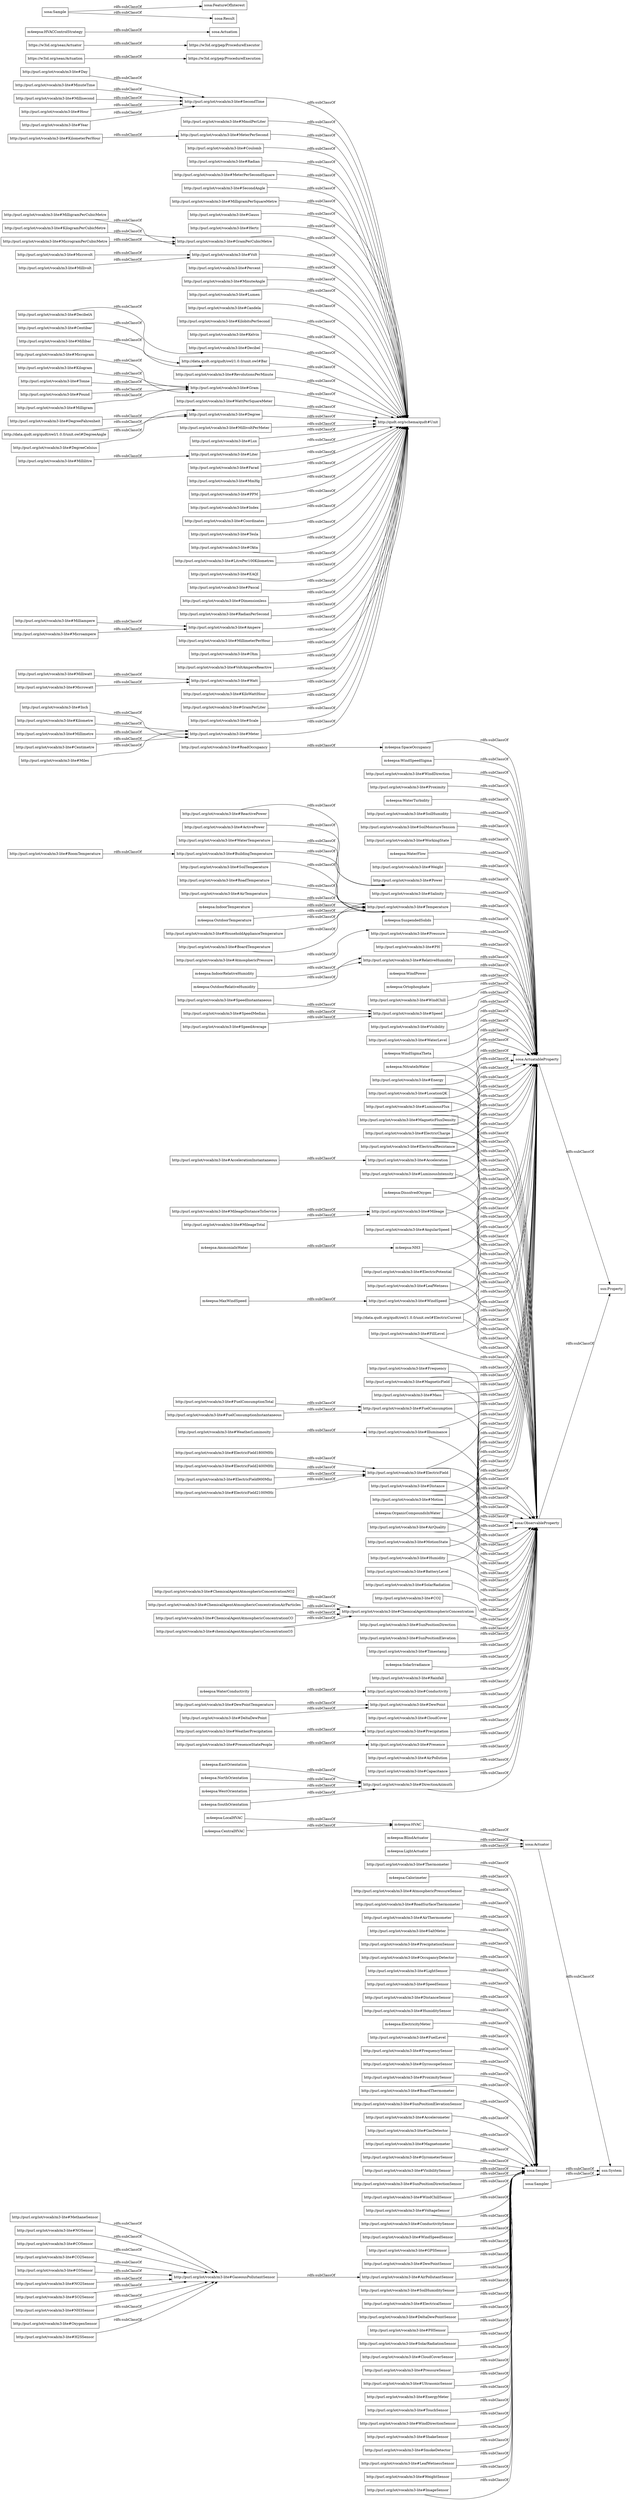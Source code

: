 digraph ar2dtool_diagram { 
rankdir=LR;
size="1000"
node [shape = rectangle, color="black"]; "http://purl.org/iot/vocab/m3-lite#Thermometer" "http://purl.org/iot/vocab/m3-lite#MethaneSensor" "http://purl.org/iot/vocab/m3-lite#ElectricField900Mhz" "http://purl.org/iot/vocab/m3-lite#Inch" "http://purl.org/iot/vocab/m3-lite#Miles" "m4eepsa:IndoorRelativeHumidity" "http://purl.org/iot/vocab/m3-lite#MmolPerLiter" "http://purl.org/iot/vocab/m3-lite#SecondTime" "http://purl.org/iot/vocab/m3-lite#NOSensor" "http://purl.org/iot/vocab/m3-lite#Coulomb" "http://purl.org/iot/vocab/m3-lite#ElectricField1800MHz" "http://purl.org/iot/vocab/m3-lite#MicrogramPerCubicMetre" "m4eepsa:WaterFlow" "http://purl.org/iot/vocab/m3-lite#Radian" "http://purl.org/iot/vocab/m3-lite#AirThermometer" "http://purl.org/iot/vocab/m3-lite#MeterPerSecondSquare" "http://purl.org/iot/vocab/m3-lite#SecondAngle" "https://w3id.org/seas/Actuation" "http://purl.org/iot/vocab/m3-lite#Millisecond" "http://purl.org/iot/vocab/m3-lite#DirectionAzimuth" "http://purl.org/iot/vocab/m3-lite#AccelerationInstantaneous" "http://purl.org/iot/vocab/m3-lite#LeafWetness" "m4eepsa:WaterConductivity" "http://purl.org/iot/vocab/m3-lite#SaltMeter" "http://purl.org/iot/vocab/m3-lite#PrecipitationSensor" "http://purl.org/iot/vocab/m3-lite#MilligramPerSquareMetre" "http://purl.org/iot/vocab/m3-lite#SunPositionDirection" "http://purl.org/iot/vocab/m3-lite#Millilitre" "http://purl.org/iot/vocab/m3-lite#SunPositionElevation" "http://purl.org/iot/vocab/m3-lite#Gauss" "http://purl.org/iot/vocab/m3-lite#Acceleration" "http://purl.org/iot/vocab/m3-lite#OccupancyDetector" "http://purl.org/iot/vocab/m3-lite#LightSensor" "http://purl.org/iot/vocab/m3-lite#ElectricCharge" "http://purl.org/iot/vocab/m3-lite#Timestamp" "http://purl.org/iot/vocab/m3-lite#ElectricPotential" "http://purl.org/iot/vocab/m3-lite#Hertz" "m4eepsa:SolarIrradiance" "http://purl.org/iot/vocab/m3-lite#MeterPerSecond" "http://purl.org/iot/vocab/m3-lite#Weight" "http://purl.org/iot/vocab/m3-lite#FuelConsumptionTotal" "http://purl.org/iot/vocab/m3-lite#Illuminance" "http://purl.org/iot/vocab/m3-lite#SpeedSensor" "http://purl.org/iot/vocab/m3-lite#DistanceSensor" "http://purl.org/iot/vocab/m3-lite#HumiditySensor" "m4eepsa:OutdoorTemperature" "http://purl.org/iot/vocab/m3-lite#GramPerCubicMetre" "http://purl.org/iot/vocab/m3-lite#Kilometre" "http://purl.org/iot/vocab/m3-lite#Percent" "http://data.qudt.org/qudt/owl/1.0.0/unit.owl#ElectricCurrent" "http://purl.org/iot/vocab/m3-lite#COSensor" "m4eepsa:ElectricityMeter" "http://purl.org/iot/vocab/m3-lite#MinuteAngle" "http://purl.org/iot/vocab/m3-lite#DewPointTemperature" "http://purl.org/iot/vocab/m3-lite#Lumen" "http://purl.org/iot/vocab/m3-lite#Candela" "http://purl.org/iot/vocab/m3-lite#KilobitsPerSecond" "http://purl.org/iot/vocab/m3-lite#Mass" "http://purl.org/iot/vocab/m3-lite#Kelvin" "http://purl.org/iot/vocab/m3-lite#Motion" "http://purl.org/iot/vocab/m3-lite#Tonne" "http://purl.org/iot/vocab/m3-lite#Volt" "http://purl.org/iot/vocab/m3-lite#Milliwatt" "http://purl.org/iot/vocab/m3-lite#FuelLevel" "http://purl.org/iot/vocab/m3-lite#FrequencySensor" "http://purl.org/iot/vocab/m3-lite#Millimetre" "http://purl.org/iot/vocab/m3-lite#Centimetre" "http://purl.org/iot/vocab/m3-lite#GyroscopeSensor" "http://purl.org/iot/vocab/m3-lite#Decibel" "http://purl.org/iot/vocab/m3-lite#RevolutionsPerMinute" "http://purl.org/iot/vocab/m3-lite#ProximitySensor" "http://data.qudt.org/qudt/owl/1.0.0/unit.owl#Bar" "http://purl.org/iot/vocab/m3-lite#Energy" "http://purl.org/iot/vocab/m3-lite#ElectricalResistance" "http://purl.org/iot/vocab/m3-lite#Salinity" "http://purl.org/iot/vocab/m3-lite#Power" "http://purl.org/iot/vocab/m3-lite#WattPerSquareMeter" "http://purl.org/iot/vocab/m3-lite#Rainfall" "m4eepsa:SuspendedSolids" "http://purl.org/iot/vocab/m3-lite#Temperature" "http://purl.org/iot/vocab/m3-lite#Microwatt" "http://purl.org/iot/vocab/m3-lite#HouseholdApplianceTemperature" "http://purl.org/iot/vocab/m3-lite#Gram" "m4eepsa:CentralHVAC" "http://purl.org/iot/vocab/m3-lite#Microvolt" "http://purl.org/iot/vocab/m3-lite#BoardThermometer" "http://purl.org/iot/vocab/m3-lite#WeatherPrecipitation" "http://purl.org/iot/vocab/m3-lite#CO2Sensor" "http://purl.org/iot/vocab/m3-lite#Millivolt" "http://purl.org/iot/vocab/m3-lite#ChemicalAgentAtmosphericConcentrationAirParticles" "m4eepsa:HVAC" "http://purl.org/iot/vocab/m3-lite#Pressure" "http://purl.org/iot/vocab/m3-lite#MillivoltPerMeter" "http://purl.org/iot/vocab/m3-lite#PH" "http://purl.org/iot/vocab/m3-lite#SunPositionElevationSensor" "http://purl.org/iot/vocab/m3-lite#Accelerometer" "http://purl.org/iot/vocab/m3-lite#WindSpeed" "http://purl.org/iot/vocab/m3-lite#SpeedAverage" "http://purl.org/iot/vocab/m3-lite#DegreeCelsius" "m4eepsa:WindPower" "http://purl.org/iot/vocab/m3-lite#ElectricField" "http://purl.org/iot/vocab/m3-lite#GasDetector" "http://purl.org/iot/vocab/m3-lite#ActivePower" "http://purl.org/iot/vocab/m3-lite#Centibar" "http://purl.org/iot/vocab/m3-lite#MagneticFluxDensity" "http://purl.org/iot/vocab/m3-lite#O3Sensor" "http://purl.org/iot/vocab/m3-lite#ChemicalAgentAtmosphericConcentration" "http://purl.org/iot/vocab/m3-lite#RelativeHumidity" "http://qudt.org/schema/qudt#Unit" "http://purl.org/iot/vocab/m3-lite#ChemicalAgentAtmosphericConcentrationCO" "http://purl.org/iot/vocab/m3-lite#BoardTemperature" "http://purl.org/iot/vocab/m3-lite#chemicalAgentAtmosphericConcentrationO3" "m4eepsa:BlindActuator" "http://purl.org/iot/vocab/m3-lite#DecibelA" "http://purl.org/iot/vocab/m3-lite#GaseousPollutantSensor" "m4eepsa:Ortophosphate" "http://purl.org/iot/vocab/m3-lite#WindChill" "http://purl.org/iot/vocab/m3-lite#FuelConsumptionInstantaneous" "http://purl.org/iot/vocab/m3-lite#Magnetometer" "http://purl.org/iot/vocab/m3-lite#MileageTotal" "http://purl.org/iot/vocab/m3-lite#GyrometerSensor" "http://purl.org/iot/vocab/m3-lite#AtmosphericPressure" "m4eepsa:NitrateInWater" "http://purl.org/iot/vocab/m3-lite#VisibilitySensor" "http://purl.org/iot/vocab/m3-lite#SunPositionDirectionSensor" "http://purl.org/iot/vocab/m3-lite#WindChillSensor" "http://purl.org/iot/vocab/m3-lite#VoltageSensor" "http://purl.org/iot/vocab/m3-lite#Millibar" "http://purl.org/iot/vocab/m3-lite#WaterTemperature" "http://purl.org/iot/vocab/m3-lite#Milliampere" "http://purl.org/iot/vocab/m3-lite#ConductivitySensor" "http://purl.org/iot/vocab/m3-lite#Conductivity" "http://purl.org/iot/vocab/m3-lite#DegreeFahrenheit" "http://purl.org/iot/vocab/m3-lite#WindSpeedSensor" "http://purl.org/iot/vocab/m3-lite#LuminousIntensity" "http://purl.org/iot/vocab/m3-lite#ElectricField2400MHz" "http://purl.org/iot/vocab/m3-lite#KilometerPerHour" "http://purl.org/iot/vocab/m3-lite#GPSSensor" "https://w3id.org/seas/Actuator" "http://purl.org/iot/vocab/m3-lite#Lux" "http://purl.org/iot/vocab/m3-lite#MileageDistanceToService" "m4eepsa:AmmoniaInWater" "http://purl.org/iot/vocab/m3-lite#DewPointSensor" "http://purl.org/iot/vocab/m3-lite#AirPollutantSensor" "http://purl.org/iot/vocab/m3-lite#Degree" "http://purl.org/iot/vocab/m3-lite#NO2Sensor" "m4eepsa:OutdoorRelativeHumidity" "http://purl.org/iot/vocab/m3-lite#SoilHumiditySensor" "http://purl.org/iot/vocab/m3-lite#Farad" "m4eepsa:NH3" "http://purl.org/iot/vocab/m3-lite#ElectricalSensor" "http://purl.org/iot/vocab/m3-lite#SpeedInstantaneous" "http://purl.org/iot/vocab/m3-lite#Distance" "m4eepsa:WestOrientation" "http://purl.org/iot/vocab/m3-lite#Visibility" "http://purl.org/iot/vocab/m3-lite#DeltaDewPointSensor" "m4eepsa:SouthOrientation" "m4eepsa:HVACControlStrategy" "http://purl.org/iot/vocab/m3-lite#WaterLevel" "http://purl.org/iot/vocab/m3-lite#LuminousFlux" "http://purl.org/iot/vocab/m3-lite#Hour" "http://purl.org/iot/vocab/m3-lite#SO2Sensor" "http://purl.org/iot/vocab/m3-lite#PHSensor" "http://purl.org/iot/vocab/m3-lite#MmHg" "http://purl.org/iot/vocab/m3-lite#SpeedMedian" "http://purl.org/iot/vocab/m3-lite#CloudCover" "http://purl.org/iot/vocab/m3-lite#BuildingTemperature" "m4eepsa:EastOrientation" "http://purl.org/iot/vocab/m3-lite#SolarRadiationSensor" "m4eepsa:WindSigmaTheta" "http://purl.org/iot/vocab/m3-lite#PPM" "http://purl.org/iot/vocab/m3-lite#NH3Sensor" "http://purl.org/iot/vocab/m3-lite#DewPoint" "http://purl.org/iot/vocab/m3-lite#Index" "http://purl.org/iot/vocab/m3-lite#AngularSpeed" "http://purl.org/iot/vocab/m3-lite#RoadOccupancy" "http://purl.org/iot/vocab/m3-lite#CloudCoverSensor" "http://purl.org/iot/vocab/m3-lite#SoilTemperature" "http://purl.org/iot/vocab/m3-lite#MilligramPerCubicMetre" "http://purl.org/iot/vocab/m3-lite#MagneticField" "http://purl.org/iot/vocab/m3-lite#Speed" "m4eepsa:OrganicCompoundsInWater" "http://purl.org/iot/vocab/m3-lite#PresenceStatePeople" "http://purl.org/iot/vocab/m3-lite#RoadTemperature" "http://purl.org/iot/vocab/m3-lite#Coordinates" "http://purl.org/iot/vocab/m3-lite#PressureSensor" "m4eepsa:DissolvedOxygen" "http://purl.org/iot/vocab/m3-lite#UltrasonicSensor" "http://purl.org/iot/vocab/m3-lite#Frequency" "http://purl.org/iot/vocab/m3-lite#Tesla" "http://purl.org/iot/vocab/m3-lite#Meter" "http://purl.org/iot/vocab/m3-lite#EnergyMeter" "http://purl.org/iot/vocab/m3-lite#Microampere" "http://purl.org/iot/vocab/m3-lite#TouchSensor" "m4eepsa:MaxWindSpeed" "http://purl.org/iot/vocab/m3-lite#WeatherLuminosity" "http://purl.org/iot/vocab/m3-lite#Okta" "http://purl.org/iot/vocab/m3-lite#LitrePer100Kilometres" "http://purl.org/iot/vocab/m3-lite#DeltaDewPoint" "http://purl.org/iot/vocab/m3-lite#EAQI" "m4eepsa:WindSpeedSigma" "http://purl.org/iot/vocab/m3-lite#Pascal" "http://purl.org/iot/vocab/m3-lite#Precipitation" "http://purl.org/iot/vocab/m3-lite#AirPollution" "http://purl.org/iot/vocab/m3-lite#Dimensionless" "http://purl.org/iot/vocab/m3-lite#RadianPerSecond" "http://purl.org/iot/vocab/m3-lite#Year" "http://purl.org/iot/vocab/m3-lite#AirTemperature" "http://purl.org/iot/vocab/m3-lite#Day" "http://purl.org/iot/vocab/m3-lite#ChemicalAgentAtmosphericConcentrationNO2" "http://purl.org/iot/vocab/m3-lite#WindDirectionSensor" "http://purl.org/iot/vocab/m3-lite#WindDirection" "http://purl.org/iot/vocab/m3-lite#Pound" "m4eepsa:LocalHVAC" "http://purl.org/iot/vocab/m3-lite#RoomTemperature" "http://purl.org/iot/vocab/m3-lite#Proximity" "https://w3id.org/pep/ProcedureExecution" "http://purl.org/iot/vocab/m3-lite#FillLevel" "http://purl.org/iot/vocab/m3-lite#Liter" "http://purl.org/iot/vocab/m3-lite#ShakeSensor" "http://purl.org/iot/vocab/m3-lite#AirQuality" "http://purl.org/iot/vocab/m3-lite#Milligram" "http://purl.org/iot/vocab/m3-lite#ElectricField2100MHz" "http://purl.org/iot/vocab/m3-lite#OxygenSensor" "http://purl.org/iot/vocab/m3-lite#SmokeDetector" "https://w3id.org/pep/ProcedureExecutor" "http://purl.org/iot/vocab/m3-lite#LeafWetnessSensor" "http://purl.org/iot/vocab/m3-lite#MillimeterPerHour" "http://purl.org/iot/vocab/m3-lite#Ohm" "http://purl.org/iot/vocab/m3-lite#MinuteTime" "m4eepsa:WaterTurbidity" "http://purl.org/iot/vocab/m3-lite#Capacitance" "http://purl.org/iot/vocab/m3-lite#WeightSensor" "http://purl.org/iot/vocab/m3-lite#SoilHumidity" "http://purl.org/iot/vocab/m3-lite#Presence" "http://purl.org/iot/vocab/m3-lite#ImageSensor" "http://purl.org/iot/vocab/m3-lite#SolarRadiation" "http://data.qudt.org/qudt/owl/1.0.0/unit.owl#DegreeAngle" "http://purl.org/iot/vocab/m3-lite#MotionState" "http://purl.org/iot/vocab/m3-lite#VoltAmpereReactive" "m4eepsa:Calorimeter" "http://purl.org/iot/vocab/m3-lite#ReactivePower" "m4eepsa:IndoorTemperature" "http://purl.org/iot/vocab/m3-lite#KilogramPerCubicMetre" "m4eepsa:LightActuator" "m4eepsa:NorthOrientation" "http://purl.org/iot/vocab/m3-lite#Microgram" "http://purl.org/iot/vocab/m3-lite#CO2" "http://purl.org/iot/vocab/m3-lite#Ampere" "http://purl.org/iot/vocab/m3-lite#Kilogram" "http://purl.org/iot/vocab/m3-lite#KiloWattHour" "http://purl.org/iot/vocab/m3-lite#AtmosphericPressureSensor" "http://purl.org/iot/vocab/m3-lite#Humidity" "m4eepsa:SpaceOccupancy" "http://purl.org/iot/vocab/m3-lite#SoilMoistureTension" "http://purl.org/iot/vocab/m3-lite#GramPerLiter" "http://purl.org/iot/vocab/m3-lite#BatteryLevel" "http://purl.org/iot/vocab/m3-lite#Scale" "http://purl.org/iot/vocab/m3-lite#Mileage" "http://purl.org/iot/vocab/m3-lite#FuelConsumption" "http://purl.org/iot/vocab/m3-lite#Watt" "http://purl.org/iot/vocab/m3-lite#RoadSurfaceThermometer" "http://purl.org/iot/vocab/m3-lite#WorkingState" "http://purl.org/iot/vocab/m3-lite#LocationQK" "http://purl.org/iot/vocab/m3-lite#H2SSensor" "sosa:Actuation" "ssn:Property" "ssn:System" "sosa:ObservableProperty" "sosa:FeatureOfInterest" "sosa:ActuatableProperty" "sosa:Actuator" "sosa:Sample" "sosa:Sensor" "sosa:Result" "sosa:Sampler" ; /*classes style*/
	"http://purl.org/iot/vocab/m3-lite#DegreeFahrenheit" -> "http://purl.org/iot/vocab/m3-lite#Degree" [ label = "rdfs:subClassOf" ];
	"http://data.qudt.org/qudt/owl/1.0.0/unit.owl#Bar" -> "http://qudt.org/schema/qudt#Unit" [ label = "rdfs:subClassOf" ];
	"http://purl.org/iot/vocab/m3-lite#HumiditySensor" -> "sosa:Sensor" [ label = "rdfs:subClassOf" ];
	"http://purl.org/iot/vocab/m3-lite#SunPositionDirection" -> "sosa:ObservableProperty" [ label = "rdfs:subClassOf" ];
	"m4eepsa:CentralHVAC" -> "m4eepsa:HVAC" [ label = "rdfs:subClassOf" ];
	"http://purl.org/iot/vocab/m3-lite#MilligramPerCubicMetre" -> "http://purl.org/iot/vocab/m3-lite#GramPerCubicMetre" [ label = "rdfs:subClassOf" ];
	"http://purl.org/iot/vocab/m3-lite#Gram" -> "http://qudt.org/schema/qudt#Unit" [ label = "rdfs:subClassOf" ];
	"http://purl.org/iot/vocab/m3-lite#VoltageSensor" -> "sosa:Sensor" [ label = "rdfs:subClassOf" ];
	"m4eepsa:SolarIrradiance" -> "sosa:ObservableProperty" [ label = "rdfs:subClassOf" ];
	"http://purl.org/iot/vocab/m3-lite#SpeedMedian" -> "http://purl.org/iot/vocab/m3-lite#Speed" [ label = "rdfs:subClassOf" ];
	"http://purl.org/iot/vocab/m3-lite#Radian" -> "http://qudt.org/schema/qudt#Unit" [ label = "rdfs:subClassOf" ];
	"http://purl.org/iot/vocab/m3-lite#ElectricField1800MHz" -> "http://purl.org/iot/vocab/m3-lite#ElectricField" [ label = "rdfs:subClassOf" ];
	"http://purl.org/iot/vocab/m3-lite#AirThermometer" -> "sosa:Sensor" [ label = "rdfs:subClassOf" ];
	"http://purl.org/iot/vocab/m3-lite#WindChillSensor" -> "sosa:Sensor" [ label = "rdfs:subClassOf" ];
	"http://purl.org/iot/vocab/m3-lite#EAQI" -> "http://qudt.org/schema/qudt#Unit" [ label = "rdfs:subClassOf" ];
	"http://purl.org/iot/vocab/m3-lite#ConductivitySensor" -> "sosa:Sensor" [ label = "rdfs:subClassOf" ];
	"http://purl.org/iot/vocab/m3-lite#FrequencySensor" -> "sosa:Sensor" [ label = "rdfs:subClassOf" ];
	"sosa:Sample" -> "sosa:Result" [ label = "rdfs:subClassOf" ];
	"sosa:Sample" -> "sosa:FeatureOfInterest" [ label = "rdfs:subClassOf" ];
	"http://purl.org/iot/vocab/m3-lite#Lux" -> "http://qudt.org/schema/qudt#Unit" [ label = "rdfs:subClassOf" ];
	"http://purl.org/iot/vocab/m3-lite#PHSensor" -> "sosa:Sensor" [ label = "rdfs:subClassOf" ];
	"http://purl.org/iot/vocab/m3-lite#KilometerPerHour" -> "http://purl.org/iot/vocab/m3-lite#MeterPerSecond" [ label = "rdfs:subClassOf" ];
	"http://purl.org/iot/vocab/m3-lite#RoadSurfaceThermometer" -> "sosa:Sensor" [ label = "rdfs:subClassOf" ];
	"http://purl.org/iot/vocab/m3-lite#AtmosphericPressure" -> "http://purl.org/iot/vocab/m3-lite#Pressure" [ label = "rdfs:subClassOf" ];
	"http://purl.org/iot/vocab/m3-lite#Humidity" -> "sosa:ObservableProperty" [ label = "rdfs:subClassOf" ];
	"http://purl.org/iot/vocab/m3-lite#Humidity" -> "sosa:ActuatableProperty" [ label = "rdfs:subClassOf" ];
	"http://purl.org/iot/vocab/m3-lite#LightSensor" -> "sosa:Sensor" [ label = "rdfs:subClassOf" ];
	"http://purl.org/iot/vocab/m3-lite#DirectionAzimuth" -> "sosa:ObservableProperty" [ label = "rdfs:subClassOf" ];
	"http://purl.org/iot/vocab/m3-lite#PrecipitationSensor" -> "sosa:Sensor" [ label = "rdfs:subClassOf" ];
	"http://purl.org/iot/vocab/m3-lite#WindSpeed" -> "sosa:ObservableProperty" [ label = "rdfs:subClassOf" ];
	"http://purl.org/iot/vocab/m3-lite#WindSpeed" -> "sosa:ActuatableProperty" [ label = "rdfs:subClassOf" ];
	"http://purl.org/iot/vocab/m3-lite#WattPerSquareMeter" -> "http://qudt.org/schema/qudt#Unit" [ label = "rdfs:subClassOf" ];
	"http://purl.org/iot/vocab/m3-lite#Millilitre" -> "http://purl.org/iot/vocab/m3-lite#Liter" [ label = "rdfs:subClassOf" ];
	"http://purl.org/iot/vocab/m3-lite#ElectricField900Mhz" -> "http://purl.org/iot/vocab/m3-lite#ElectricField" [ label = "rdfs:subClassOf" ];
	"m4eepsa:SpaceOccupancy" -> "sosa:ActuatableProperty" [ label = "rdfs:subClassOf" ];
	"http://purl.org/iot/vocab/m3-lite#Pressure" -> "sosa:ActuatableProperty" [ label = "rdfs:subClassOf" ];
	"http://purl.org/iot/vocab/m3-lite#WindChill" -> "sosa:ActuatableProperty" [ label = "rdfs:subClassOf" ];
	"http://purl.org/iot/vocab/m3-lite#DewPointSensor" -> "sosa:Sensor" [ label = "rdfs:subClassOf" ];
	"m4eepsa:OutdoorRelativeHumidity" -> "http://purl.org/iot/vocab/m3-lite#RelativeHumidity" [ label = "rdfs:subClassOf" ];
	"http://purl.org/iot/vocab/m3-lite#GaseousPollutantSensor" -> "http://purl.org/iot/vocab/m3-lite#AirPollutantSensor" [ label = "rdfs:subClassOf" ];
	"http://purl.org/iot/vocab/m3-lite#EnergyMeter" -> "sosa:Sensor" [ label = "rdfs:subClassOf" ];
	"http://purl.org/iot/vocab/m3-lite#MileageDistanceToService" -> "http://purl.org/iot/vocab/m3-lite#Mileage" [ label = "rdfs:subClassOf" ];
	"http://purl.org/iot/vocab/m3-lite#Day" -> "http://purl.org/iot/vocab/m3-lite#SecondTime" [ label = "rdfs:subClassOf" ];
	"http://purl.org/iot/vocab/m3-lite#Acceleration" -> "sosa:ObservableProperty" [ label = "rdfs:subClassOf" ];
	"http://purl.org/iot/vocab/m3-lite#Acceleration" -> "sosa:ActuatableProperty" [ label = "rdfs:subClassOf" ];
	"http://purl.org/iot/vocab/m3-lite#MillimeterPerHour" -> "http://qudt.org/schema/qudt#Unit" [ label = "rdfs:subClassOf" ];
	"http://purl.org/iot/vocab/m3-lite#DegreeCelsius" -> "http://purl.org/iot/vocab/m3-lite#Degree" [ label = "rdfs:subClassOf" ];
	"http://purl.org/iot/vocab/m3-lite#ShakeSensor" -> "sosa:Sensor" [ label = "rdfs:subClassOf" ];
	"http://purl.org/iot/vocab/m3-lite#ActivePower" -> "http://purl.org/iot/vocab/m3-lite#Power" [ label = "rdfs:subClassOf" ];
	"http://purl.org/iot/vocab/m3-lite#RoadTemperature" -> "http://purl.org/iot/vocab/m3-lite#Temperature" [ label = "rdfs:subClassOf" ];
	"http://purl.org/iot/vocab/m3-lite#Temperature" -> "sosa:ActuatableProperty" [ label = "rdfs:subClassOf" ];
	"http://purl.org/iot/vocab/m3-lite#Accelerometer" -> "sosa:Sensor" [ label = "rdfs:subClassOf" ];
	"http://purl.org/iot/vocab/m3-lite#ElectricField" -> "sosa:ObservableProperty" [ label = "rdfs:subClassOf" ];
	"http://purl.org/iot/vocab/m3-lite#ElectricField" -> "sosa:ActuatableProperty" [ label = "rdfs:subClassOf" ];
	"http://purl.org/iot/vocab/m3-lite#WaterTemperature" -> "http://purl.org/iot/vocab/m3-lite#Temperature" [ label = "rdfs:subClassOf" ];
	"m4eepsa:OutdoorTemperature" -> "http://purl.org/iot/vocab/m3-lite#Temperature" [ label = "rdfs:subClassOf" ];
	"http://purl.org/iot/vocab/m3-lite#Kilometre" -> "http://purl.org/iot/vocab/m3-lite#Meter" [ label = "rdfs:subClassOf" ];
	"http://purl.org/iot/vocab/m3-lite#CloudCoverSensor" -> "sosa:Sensor" [ label = "rdfs:subClassOf" ];
	"m4eepsa:SouthOrientation" -> "http://purl.org/iot/vocab/m3-lite#DirectionAzimuth" [ label = "rdfs:subClassOf" ];
	"http://purl.org/iot/vocab/m3-lite#Centibar" -> "http://data.qudt.org/qudt/owl/1.0.0/unit.owl#Bar" [ label = "rdfs:subClassOf" ];
	"http://purl.org/iot/vocab/m3-lite#Farad" -> "http://qudt.org/schema/qudt#Unit" [ label = "rdfs:subClassOf" ];
	"http://purl.org/iot/vocab/m3-lite#OccupancyDetector" -> "sosa:Sensor" [ label = "rdfs:subClassOf" ];
	"http://purl.org/iot/vocab/m3-lite#Visibility" -> "sosa:ActuatableProperty" [ label = "rdfs:subClassOf" ];
	"http://purl.org/iot/vocab/m3-lite#TouchSensor" -> "sosa:Sensor" [ label = "rdfs:subClassOf" ];
	"m4eepsa:BlindActuator" -> "sosa:Actuator" [ label = "rdfs:subClassOf" ];
	"https://w3id.org/seas/Actuation" -> "https://w3id.org/pep/ProcedureExecution" [ label = "rdfs:subClassOf" ];
	"http://purl.org/iot/vocab/m3-lite#PresenceStatePeople" -> "http://purl.org/iot/vocab/m3-lite#Presence" [ label = "rdfs:subClassOf" ];
	"http://purl.org/iot/vocab/m3-lite#Mileage" -> "sosa:ObservableProperty" [ label = "rdfs:subClassOf" ];
	"http://purl.org/iot/vocab/m3-lite#Mileage" -> "sosa:ActuatableProperty" [ label = "rdfs:subClassOf" ];
	"http://purl.org/iot/vocab/m3-lite#MmolPerLiter" -> "http://qudt.org/schema/qudt#Unit" [ label = "rdfs:subClassOf" ];
	"http://purl.org/iot/vocab/m3-lite#ChemicalAgentAtmosphericConcentrationNO2" -> "http://purl.org/iot/vocab/m3-lite#ChemicalAgentAtmosphericConcentration" [ label = "rdfs:subClassOf" ];
	"http://purl.org/iot/vocab/m3-lite#Presence" -> "sosa:ObservableProperty" [ label = "rdfs:subClassOf" ];
	"sosa:Actuator" -> "ssn:System" [ label = "rdfs:subClassOf" ];
	"http://purl.org/iot/vocab/m3-lite#Decibel" -> "http://qudt.org/schema/qudt#Unit" [ label = "rdfs:subClassOf" ];
	"sosa:ActuatableProperty" -> "ssn:Property" [ label = "rdfs:subClassOf" ];
	"http://purl.org/iot/vocab/m3-lite#FuelConsumption" -> "sosa:ObservableProperty" [ label = "rdfs:subClassOf" ];
	"http://purl.org/iot/vocab/m3-lite#FuelConsumption" -> "sosa:ActuatableProperty" [ label = "rdfs:subClassOf" ];
	"http://purl.org/iot/vocab/m3-lite#MinuteAngle" -> "http://qudt.org/schema/qudt#Unit" [ label = "rdfs:subClassOf" ];
	"http://purl.org/iot/vocab/m3-lite#UltrasonicSensor" -> "sosa:Sensor" [ label = "rdfs:subClassOf" ];
	"m4eepsa:WindSpeedSigma" -> "sosa:ActuatableProperty" [ label = "rdfs:subClassOf" ];
	"http://purl.org/iot/vocab/m3-lite#SaltMeter" -> "sosa:Sensor" [ label = "rdfs:subClassOf" ];
	"http://purl.org/iot/vocab/m3-lite#AtmosphericPressureSensor" -> "sosa:Sensor" [ label = "rdfs:subClassOf" ];
	"http://purl.org/iot/vocab/m3-lite#COSensor" -> "http://purl.org/iot/vocab/m3-lite#GaseousPollutantSensor" [ label = "rdfs:subClassOf" ];
	"http://purl.org/iot/vocab/m3-lite#NH3Sensor" -> "http://purl.org/iot/vocab/m3-lite#GaseousPollutantSensor" [ label = "rdfs:subClassOf" ];
	"http://purl.org/iot/vocab/m3-lite#H2SSensor" -> "http://purl.org/iot/vocab/m3-lite#GaseousPollutantSensor" [ label = "rdfs:subClassOf" ];
	"sosa:Sensor" -> "ssn:System" [ label = "rdfs:subClassOf" ];
	"m4eepsa:HVAC" -> "sosa:Actuator" [ label = "rdfs:subClassOf" ];
	"http://purl.org/iot/vocab/m3-lite#RoadOccupancy" -> "m4eepsa:SpaceOccupancy" [ label = "rdfs:subClassOf" ];
	"http://purl.org/iot/vocab/m3-lite#KilobitsPerSecond" -> "http://qudt.org/schema/qudt#Unit" [ label = "rdfs:subClassOf" ];
	"http://purl.org/iot/vocab/m3-lite#Okta" -> "http://qudt.org/schema/qudt#Unit" [ label = "rdfs:subClassOf" ];
	"http://purl.org/iot/vocab/m3-lite#GramPerCubicMetre" -> "http://qudt.org/schema/qudt#Unit" [ label = "rdfs:subClassOf" ];
	"http://purl.org/iot/vocab/m3-lite#Microwatt" -> "http://purl.org/iot/vocab/m3-lite#Watt" [ label = "rdfs:subClassOf" ];
	"m4eepsa:ElectricityMeter" -> "sosa:Sensor" [ label = "rdfs:subClassOf" ];
	"http://purl.org/iot/vocab/m3-lite#WorkingState" -> "sosa:ActuatableProperty" [ label = "rdfs:subClassOf" ];
	"http://purl.org/iot/vocab/m3-lite#Millibar" -> "http://data.qudt.org/qudt/owl/1.0.0/unit.owl#Bar" [ label = "rdfs:subClassOf" ];
	"http://purl.org/iot/vocab/m3-lite#PH" -> "sosa:ActuatableProperty" [ label = "rdfs:subClassOf" ];
	"http://purl.org/iot/vocab/m3-lite#RoomTemperature" -> "http://purl.org/iot/vocab/m3-lite#BuildingTemperature" [ label = "rdfs:subClassOf" ];
	"http://purl.org/iot/vocab/m3-lite#GyroscopeSensor" -> "sosa:Sensor" [ label = "rdfs:subClassOf" ];
	"http://purl.org/iot/vocab/m3-lite#Milliampere" -> "http://purl.org/iot/vocab/m3-lite#Ampere" [ label = "rdfs:subClassOf" ];
	"m4eepsa:MaxWindSpeed" -> "http://purl.org/iot/vocab/m3-lite#WindSpeed" [ label = "rdfs:subClassOf" ];
	"http://purl.org/iot/vocab/m3-lite#Miles" -> "http://purl.org/iot/vocab/m3-lite#Meter" [ label = "rdfs:subClassOf" ];
	"http://purl.org/iot/vocab/m3-lite#Milligram" -> "http://purl.org/iot/vocab/m3-lite#Gram" [ label = "rdfs:subClassOf" ];
	"http://purl.org/iot/vocab/m3-lite#SecondAngle" -> "http://qudt.org/schema/qudt#Unit" [ label = "rdfs:subClassOf" ];
	"http://purl.org/iot/vocab/m3-lite#Kilogram" -> "http://purl.org/iot/vocab/m3-lite#Gram" [ label = "rdfs:subClassOf" ];
	"http://purl.org/iot/vocab/m3-lite#Weight" -> "sosa:ActuatableProperty" [ label = "rdfs:subClassOf" ];
	"http://purl.org/iot/vocab/m3-lite#OxygenSensor" -> "http://purl.org/iot/vocab/m3-lite#GaseousPollutantSensor" [ label = "rdfs:subClassOf" ];
	"http://purl.org/iot/vocab/m3-lite#CloudCover" -> "sosa:ObservableProperty" [ label = "rdfs:subClassOf" ];
	"m4eepsa:NorthOrientation" -> "http://purl.org/iot/vocab/m3-lite#DirectionAzimuth" [ label = "rdfs:subClassOf" ];
	"http://purl.org/iot/vocab/m3-lite#ChemicalAgentAtmosphericConcentrationCO" -> "http://purl.org/iot/vocab/m3-lite#ChemicalAgentAtmosphericConcentration" [ label = "rdfs:subClassOf" ];
	"http://purl.org/iot/vocab/m3-lite#BoardThermometer" -> "sosa:Sensor" [ label = "rdfs:subClassOf" ];
	"http://purl.org/iot/vocab/m3-lite#ElectricalSensor" -> "sosa:Sensor" [ label = "rdfs:subClassOf" ];
	"m4eepsa:AmmoniaInWater" -> "m4eepsa:NH3" [ label = "rdfs:subClassOf" ];
	"http://purl.org/iot/vocab/m3-lite#SoilHumidity" -> "sosa:ActuatableProperty" [ label = "rdfs:subClassOf" ];
	"http://purl.org/iot/vocab/m3-lite#ElectricPotential" -> "sosa:ObservableProperty" [ label = "rdfs:subClassOf" ];
	"http://purl.org/iot/vocab/m3-lite#ElectricPotential" -> "sosa:ActuatableProperty" [ label = "rdfs:subClassOf" ];
	"http://purl.org/iot/vocab/m3-lite#LuminousFlux" -> "sosa:ObservableProperty" [ label = "rdfs:subClassOf" ];
	"http://purl.org/iot/vocab/m3-lite#LuminousFlux" -> "sosa:ActuatableProperty" [ label = "rdfs:subClassOf" ];
	"http://purl.org/iot/vocab/m3-lite#Liter" -> "http://qudt.org/schema/qudt#Unit" [ label = "rdfs:subClassOf" ];
	"http://purl.org/iot/vocab/m3-lite#Pound" -> "http://purl.org/iot/vocab/m3-lite#Gram" [ label = "rdfs:subClassOf" ];
	"http://purl.org/iot/vocab/m3-lite#WeatherPrecipitation" -> "http://purl.org/iot/vocab/m3-lite#Precipitation" [ label = "rdfs:subClassOf" ];
	"http://purl.org/iot/vocab/m3-lite#MileageTotal" -> "http://purl.org/iot/vocab/m3-lite#Mileage" [ label = "rdfs:subClassOf" ];
	"http://purl.org/iot/vocab/m3-lite#Ohm" -> "http://qudt.org/schema/qudt#Unit" [ label = "rdfs:subClassOf" ];
	"http://purl.org/iot/vocab/m3-lite#Frequency" -> "sosa:ObservableProperty" [ label = "rdfs:subClassOf" ];
	"http://purl.org/iot/vocab/m3-lite#Frequency" -> "sosa:ActuatableProperty" [ label = "rdfs:subClassOf" ];
	"http://purl.org/iot/vocab/m3-lite#Milliwatt" -> "http://purl.org/iot/vocab/m3-lite#Watt" [ label = "rdfs:subClassOf" ];
	"sosa:ObservableProperty" -> "ssn:Property" [ label = "rdfs:subClassOf" ];
	"http://purl.org/iot/vocab/m3-lite#MeterPerSecondSquare" -> "http://qudt.org/schema/qudt#Unit" [ label = "rdfs:subClassOf" ];
	"sosa:Sampler" -> "ssn:System" [ label = "rdfs:subClassOf" ];
	"http://purl.org/iot/vocab/m3-lite#DistanceSensor" -> "sosa:Sensor" [ label = "rdfs:subClassOf" ];
	"http://purl.org/iot/vocab/m3-lite#LeafWetnessSensor" -> "sosa:Sensor" [ label = "rdfs:subClassOf" ];
	"http://purl.org/iot/vocab/m3-lite#ElectricCharge" -> "sosa:ObservableProperty" [ label = "rdfs:subClassOf" ];
	"http://purl.org/iot/vocab/m3-lite#ElectricCharge" -> "sosa:ActuatableProperty" [ label = "rdfs:subClassOf" ];
	"http://purl.org/iot/vocab/m3-lite#GPSSensor" -> "sosa:Sensor" [ label = "rdfs:subClassOf" ];
	"http://purl.org/iot/vocab/m3-lite#SecondTime" -> "http://qudt.org/schema/qudt#Unit" [ label = "rdfs:subClassOf" ];
	"http://purl.org/iot/vocab/m3-lite#PressureSensor" -> "sosa:Sensor" [ label = "rdfs:subClassOf" ];
	"m4eepsa:IndoorTemperature" -> "http://purl.org/iot/vocab/m3-lite#Temperature" [ label = "rdfs:subClassOf" ];
	"http://purl.org/iot/vocab/m3-lite#Speed" -> "sosa:ActuatableProperty" [ label = "rdfs:subClassOf" ];
	"m4eepsa:OrganicCompoundsInWater" -> "sosa:ObservableProperty" [ label = "rdfs:subClassOf" ];
	"m4eepsa:OrganicCompoundsInWater" -> "sosa:ActuatableProperty" [ label = "rdfs:subClassOf" ];
	"http://purl.org/iot/vocab/m3-lite#Scale" -> "http://qudt.org/schema/qudt#Unit" [ label = "rdfs:subClassOf" ];
	"http://purl.org/iot/vocab/m3-lite#ProximitySensor" -> "sosa:Sensor" [ label = "rdfs:subClassOf" ];
	"http://purl.org/iot/vocab/m3-lite#FuelLevel" -> "sosa:Sensor" [ label = "rdfs:subClassOf" ];
	"http://purl.org/iot/vocab/m3-lite#Microvolt" -> "http://purl.org/iot/vocab/m3-lite#Volt" [ label = "rdfs:subClassOf" ];
	"m4eepsa:Ortophosphate" -> "sosa:ActuatableProperty" [ label = "rdfs:subClassOf" ];
	"http://purl.org/iot/vocab/m3-lite#MagneticFluxDensity" -> "sosa:ObservableProperty" [ label = "rdfs:subClassOf" ];
	"http://purl.org/iot/vocab/m3-lite#MagneticFluxDensity" -> "sosa:ActuatableProperty" [ label = "rdfs:subClassOf" ];
	"http://purl.org/iot/vocab/m3-lite#Degree" -> "http://qudt.org/schema/qudt#Unit" [ label = "rdfs:subClassOf" ];
	"http://purl.org/iot/vocab/m3-lite#Meter" -> "http://qudt.org/schema/qudt#Unit" [ label = "rdfs:subClassOf" ];
	"http://purl.org/iot/vocab/m3-lite#Illuminance" -> "sosa:ObservableProperty" [ label = "rdfs:subClassOf" ];
	"http://purl.org/iot/vocab/m3-lite#Illuminance" -> "sosa:ActuatableProperty" [ label = "rdfs:subClassOf" ];
	"http://purl.org/iot/vocab/m3-lite#FillLevel" -> "sosa:ObservableProperty" [ label = "rdfs:subClassOf" ];
	"http://purl.org/iot/vocab/m3-lite#FillLevel" -> "sosa:ActuatableProperty" [ label = "rdfs:subClassOf" ];
	"m4eepsa:DissolvedOxygen" -> "sosa:ObservableProperty" [ label = "rdfs:subClassOf" ];
	"m4eepsa:DissolvedOxygen" -> "sosa:ActuatableProperty" [ label = "rdfs:subClassOf" ];
	"http://purl.org/iot/vocab/m3-lite#DewPoint" -> "sosa:ObservableProperty" [ label = "rdfs:subClassOf" ];
	"m4eepsa:LocalHVAC" -> "m4eepsa:HVAC" [ label = "rdfs:subClassOf" ];
	"m4eepsa:WindSigmaTheta" -> "sosa:ActuatableProperty" [ label = "rdfs:subClassOf" ];
	"http://purl.org/iot/vocab/m3-lite#KilogramPerCubicMetre" -> "http://purl.org/iot/vocab/m3-lite#GramPerCubicMetre" [ label = "rdfs:subClassOf" ];
	"http://purl.org/iot/vocab/m3-lite#CO2" -> "sosa:ObservableProperty" [ label = "rdfs:subClassOf" ];
	"http://purl.org/iot/vocab/m3-lite#SunPositionElevation" -> "sosa:ObservableProperty" [ label = "rdfs:subClassOf" ];
	"http://purl.org/iot/vocab/m3-lite#Kelvin" -> "http://qudt.org/schema/qudt#Unit" [ label = "rdfs:subClassOf" ];
	"http://purl.org/iot/vocab/m3-lite#Power" -> "sosa:ActuatableProperty" [ label = "rdfs:subClassOf" ];
	"http://purl.org/iot/vocab/m3-lite#DeltaDewPointSensor" -> "sosa:Sensor" [ label = "rdfs:subClassOf" ];
	"http://purl.org/iot/vocab/m3-lite#AirTemperature" -> "http://purl.org/iot/vocab/m3-lite#Temperature" [ label = "rdfs:subClassOf" ];
	"http://purl.org/iot/vocab/m3-lite#Watt" -> "http://qudt.org/schema/qudt#Unit" [ label = "rdfs:subClassOf" ];
	"http://purl.org/iot/vocab/m3-lite#MilligramPerSquareMetre" -> "http://qudt.org/schema/qudt#Unit" [ label = "rdfs:subClassOf" ];
	"http://purl.org/iot/vocab/m3-lite#Candela" -> "http://qudt.org/schema/qudt#Unit" [ label = "rdfs:subClassOf" ];
	"m4eepsa:HVACControlStrategy" -> "sosa:Actuation" [ label = "rdfs:subClassOf" ];
	"http://purl.org/iot/vocab/m3-lite#LuminousIntensity" -> "sosa:ObservableProperty" [ label = "rdfs:subClassOf" ];
	"http://purl.org/iot/vocab/m3-lite#LuminousIntensity" -> "sosa:ActuatableProperty" [ label = "rdfs:subClassOf" ];
	"http://purl.org/iot/vocab/m3-lite#AirPollutantSensor" -> "sosa:Sensor" [ label = "rdfs:subClassOf" ];
	"http://purl.org/iot/vocab/m3-lite#SpeedSensor" -> "sosa:Sensor" [ label = "rdfs:subClassOf" ];
	"http://purl.org/iot/vocab/m3-lite#WindDirection" -> "sosa:ActuatableProperty" [ label = "rdfs:subClassOf" ];
	"http://purl.org/iot/vocab/m3-lite#ChemicalAgentAtmosphericConcentrationAirParticles" -> "http://purl.org/iot/vocab/m3-lite#ChemicalAgentAtmosphericConcentration" [ label = "rdfs:subClassOf" ];
	"http://purl.org/iot/vocab/m3-lite#MicrogramPerCubicMetre" -> "http://purl.org/iot/vocab/m3-lite#GramPerCubicMetre" [ label = "rdfs:subClassOf" ];
	"http://purl.org/iot/vocab/m3-lite#chemicalAgentAtmosphericConcentrationO3" -> "http://purl.org/iot/vocab/m3-lite#ChemicalAgentAtmosphericConcentration" [ label = "rdfs:subClassOf" ];
	"http://purl.org/iot/vocab/m3-lite#Lumen" -> "http://qudt.org/schema/qudt#Unit" [ label = "rdfs:subClassOf" ];
	"http://purl.org/iot/vocab/m3-lite#SoilHumiditySensor" -> "sosa:Sensor" [ label = "rdfs:subClassOf" ];
	"http://purl.org/iot/vocab/m3-lite#LocationQK" -> "sosa:ObservableProperty" [ label = "rdfs:subClassOf" ];
	"http://purl.org/iot/vocab/m3-lite#LocationQK" -> "sosa:ActuatableProperty" [ label = "rdfs:subClassOf" ];
	"http://purl.org/iot/vocab/m3-lite#AirPollution" -> "sosa:ObservableProperty" [ label = "rdfs:subClassOf" ];
	"http://purl.org/iot/vocab/m3-lite#GyrometerSensor" -> "sosa:Sensor" [ label = "rdfs:subClassOf" ];
	"http://purl.org/iot/vocab/m3-lite#LitrePer100Kilometres" -> "http://qudt.org/schema/qudt#Unit" [ label = "rdfs:subClassOf" ];
	"http://purl.org/iot/vocab/m3-lite#NOSensor" -> "http://purl.org/iot/vocab/m3-lite#GaseousPollutantSensor" [ label = "rdfs:subClassOf" ];
	"http://purl.org/iot/vocab/m3-lite#Gauss" -> "http://qudt.org/schema/qudt#Unit" [ label = "rdfs:subClassOf" ];
	"http://purl.org/iot/vocab/m3-lite#Millimetre" -> "http://purl.org/iot/vocab/m3-lite#Meter" [ label = "rdfs:subClassOf" ];
	"http://purl.org/iot/vocab/m3-lite#Millivolt" -> "http://purl.org/iot/vocab/m3-lite#Volt" [ label = "rdfs:subClassOf" ];
	"http://purl.org/iot/vocab/m3-lite#Thermometer" -> "sosa:Sensor" [ label = "rdfs:subClassOf" ];
	"http://purl.org/iot/vocab/m3-lite#SO2Sensor" -> "http://purl.org/iot/vocab/m3-lite#GaseousPollutantSensor" [ label = "rdfs:subClassOf" ];
	"http://purl.org/iot/vocab/m3-lite#Dimensionless" -> "http://qudt.org/schema/qudt#Unit" [ label = "rdfs:subClassOf" ];
	"http://purl.org/iot/vocab/m3-lite#NO2Sensor" -> "http://purl.org/iot/vocab/m3-lite#GaseousPollutantSensor" [ label = "rdfs:subClassOf" ];
	"http://purl.org/iot/vocab/m3-lite#Hour" -> "http://purl.org/iot/vocab/m3-lite#SecondTime" [ label = "rdfs:subClassOf" ];
	"http://purl.org/iot/vocab/m3-lite#SunPositionElevationSensor" -> "sosa:Sensor" [ label = "rdfs:subClassOf" ];
	"http://purl.org/iot/vocab/m3-lite#Precipitation" -> "sosa:ObservableProperty" [ label = "rdfs:subClassOf" ];
	"http://purl.org/iot/vocab/m3-lite#FuelConsumptionTotal" -> "http://purl.org/iot/vocab/m3-lite#FuelConsumption" [ label = "rdfs:subClassOf" ];
	"http://purl.org/iot/vocab/m3-lite#Index" -> "http://qudt.org/schema/qudt#Unit" [ label = "rdfs:subClassOf" ];
	"http://purl.org/iot/vocab/m3-lite#LeafWetness" -> "sosa:ObservableProperty" [ label = "rdfs:subClassOf" ];
	"http://purl.org/iot/vocab/m3-lite#LeafWetness" -> "sosa:ActuatableProperty" [ label = "rdfs:subClassOf" ];
	"m4eepsa:LightActuator" -> "sosa:Actuator" [ label = "rdfs:subClassOf" ];
	"m4eepsa:NitrateInWater" -> "sosa:ObservableProperty" [ label = "rdfs:subClassOf" ];
	"m4eepsa:NitrateInWater" -> "sosa:ActuatableProperty" [ label = "rdfs:subClassOf" ];
	"http://purl.org/iot/vocab/m3-lite#BatteryLevel" -> "sosa:ObservableProperty" [ label = "rdfs:subClassOf" ];
	"http://purl.org/iot/vocab/m3-lite#GasDetector" -> "sosa:Sensor" [ label = "rdfs:subClassOf" ];
	"http://purl.org/iot/vocab/m3-lite#Distance" -> "sosa:ObservableProperty" [ label = "rdfs:subClassOf" ];
	"http://purl.org/iot/vocab/m3-lite#Distance" -> "sosa:ActuatableProperty" [ label = "rdfs:subClassOf" ];
	"http://purl.org/iot/vocab/m3-lite#SolarRadiation" -> "sosa:ObservableProperty" [ label = "rdfs:subClassOf" ];
	"http://purl.org/iot/vocab/m3-lite#BuildingTemperature" -> "http://purl.org/iot/vocab/m3-lite#Temperature" [ label = "rdfs:subClassOf" ];
	"http://purl.org/iot/vocab/m3-lite#Salinity" -> "sosa:ActuatableProperty" [ label = "rdfs:subClassOf" ];
	"http://purl.org/iot/vocab/m3-lite#Coordinates" -> "http://qudt.org/schema/qudt#Unit" [ label = "rdfs:subClassOf" ];
	"http://purl.org/iot/vocab/m3-lite#SmokeDetector" -> "sosa:Sensor" [ label = "rdfs:subClassOf" ];
	"http://data.qudt.org/qudt/owl/1.0.0/unit.owl#DegreeAngle" -> "http://purl.org/iot/vocab/m3-lite#Degree" [ label = "rdfs:subClassOf" ];
	"https://w3id.org/seas/Actuator" -> "https://w3id.org/pep/ProcedureExecutor" [ label = "rdfs:subClassOf" ];
	"http://purl.org/iot/vocab/m3-lite#Proximity" -> "sosa:ActuatableProperty" [ label = "rdfs:subClassOf" ];
	"m4eepsa:WindPower" -> "sosa:ActuatableProperty" [ label = "rdfs:subClassOf" ];
	"m4eepsa:WaterConductivity" -> "http://purl.org/iot/vocab/m3-lite#Conductivity" [ label = "rdfs:subClassOf" ];
	"http://purl.org/iot/vocab/m3-lite#RevolutionsPerMinute" -> "http://qudt.org/schema/qudt#Unit" [ label = "rdfs:subClassOf" ];
	"http://purl.org/iot/vocab/m3-lite#Volt" -> "http://qudt.org/schema/qudt#Unit" [ label = "rdfs:subClassOf" ];
	"http://purl.org/iot/vocab/m3-lite#ElectricalResistance" -> "sosa:ObservableProperty" [ label = "rdfs:subClassOf" ];
	"http://purl.org/iot/vocab/m3-lite#ElectricalResistance" -> "sosa:ActuatableProperty" [ label = "rdfs:subClassOf" ];
	"http://purl.org/iot/vocab/m3-lite#ElectricField2400MHz" -> "http://purl.org/iot/vocab/m3-lite#ElectricField" [ label = "rdfs:subClassOf" ];
	"http://purl.org/iot/vocab/m3-lite#MotionState" -> "sosa:ObservableProperty" [ label = "rdfs:subClassOf" ];
	"http://purl.org/iot/vocab/m3-lite#MotionState" -> "sosa:ActuatableProperty" [ label = "rdfs:subClassOf" ];
	"http://purl.org/iot/vocab/m3-lite#ElectricField2100MHz" -> "http://purl.org/iot/vocab/m3-lite#ElectricField" [ label = "rdfs:subClassOf" ];
	"http://purl.org/iot/vocab/m3-lite#FuelConsumptionInstantaneous" -> "http://purl.org/iot/vocab/m3-lite#FuelConsumption" [ label = "rdfs:subClassOf" ];
	"m4eepsa:IndoorRelativeHumidity" -> "http://purl.org/iot/vocab/m3-lite#RelativeHumidity" [ label = "rdfs:subClassOf" ];
	"http://purl.org/iot/vocab/m3-lite#ChemicalAgentAtmosphericConcentration" -> "sosa:ObservableProperty" [ label = "rdfs:subClassOf" ];
	"http://purl.org/iot/vocab/m3-lite#AngularSpeed" -> "sosa:ObservableProperty" [ label = "rdfs:subClassOf" ];
	"http://purl.org/iot/vocab/m3-lite#AngularSpeed" -> "sosa:ActuatableProperty" [ label = "rdfs:subClassOf" ];
	"http://purl.org/iot/vocab/m3-lite#Microgram" -> "http://purl.org/iot/vocab/m3-lite#Gram" [ label = "rdfs:subClassOf" ];
	"http://purl.org/iot/vocab/m3-lite#ReactivePower" -> "http://purl.org/iot/vocab/m3-lite#Power" [ label = "rdfs:subClassOf" ];
	"m4eepsa:SuspendedSolids" -> "sosa:ActuatableProperty" [ label = "rdfs:subClassOf" ];
	"m4eepsa:EastOrientation" -> "http://purl.org/iot/vocab/m3-lite#DirectionAzimuth" [ label = "rdfs:subClassOf" ];
	"http://purl.org/iot/vocab/m3-lite#Tesla" -> "http://qudt.org/schema/qudt#Unit" [ label = "rdfs:subClassOf" ];
	"http://purl.org/iot/vocab/m3-lite#MethaneSensor" -> "http://purl.org/iot/vocab/m3-lite#GaseousPollutantSensor" [ label = "rdfs:subClassOf" ];
	"http://purl.org/iot/vocab/m3-lite#Hertz" -> "http://qudt.org/schema/qudt#Unit" [ label = "rdfs:subClassOf" ];
	"m4eepsa:WaterFlow" -> "sosa:ActuatableProperty" [ label = "rdfs:subClassOf" ];
	"http://purl.org/iot/vocab/m3-lite#SoilMoistureTension" -> "sosa:ActuatableProperty" [ label = "rdfs:subClassOf" ];
	"http://purl.org/iot/vocab/m3-lite#Millisecond" -> "http://purl.org/iot/vocab/m3-lite#SecondTime" [ label = "rdfs:subClassOf" ];
	"m4eepsa:NH3" -> "sosa:ObservableProperty" [ label = "rdfs:subClassOf" ];
	"m4eepsa:NH3" -> "sosa:ActuatableProperty" [ label = "rdfs:subClassOf" ];
	"http://purl.org/iot/vocab/m3-lite#CO2Sensor" -> "http://purl.org/iot/vocab/m3-lite#GaseousPollutantSensor" [ label = "rdfs:subClassOf" ];
	"http://purl.org/iot/vocab/m3-lite#Tonne" -> "http://purl.org/iot/vocab/m3-lite#Gram" [ label = "rdfs:subClassOf" ];
	"http://purl.org/iot/vocab/m3-lite#MmHg" -> "http://qudt.org/schema/qudt#Unit" [ label = "rdfs:subClassOf" ];
	"http://purl.org/iot/vocab/m3-lite#WaterLevel" -> "sosa:ActuatableProperty" [ label = "rdfs:subClassOf" ];
	"http://purl.org/iot/vocab/m3-lite#SpeedInstantaneous" -> "http://purl.org/iot/vocab/m3-lite#Speed" [ label = "rdfs:subClassOf" ];
	"http://purl.org/iot/vocab/m3-lite#DecibelA" -> "http://purl.org/iot/vocab/m3-lite#Decibel" [ label = "rdfs:subClassOf" ];
	"http://purl.org/iot/vocab/m3-lite#MillivoltPerMeter" -> "http://qudt.org/schema/qudt#Unit" [ label = "rdfs:subClassOf" ];
	"http://purl.org/iot/vocab/m3-lite#WindSpeedSensor" -> "sosa:Sensor" [ label = "rdfs:subClassOf" ];
	"http://purl.org/iot/vocab/m3-lite#Mass" -> "sosa:ObservableProperty" [ label = "rdfs:subClassOf" ];
	"http://purl.org/iot/vocab/m3-lite#Mass" -> "sosa:ActuatableProperty" [ label = "rdfs:subClassOf" ];
	"http://purl.org/iot/vocab/m3-lite#MagneticField" -> "sosa:ObservableProperty" [ label = "rdfs:subClassOf" ];
	"http://purl.org/iot/vocab/m3-lite#MagneticField" -> "sosa:ActuatableProperty" [ label = "rdfs:subClassOf" ];
	"m4eepsa:WaterTurbidity" -> "sosa:ActuatableProperty" [ label = "rdfs:subClassOf" ];
	"http://purl.org/iot/vocab/m3-lite#O3Sensor" -> "http://purl.org/iot/vocab/m3-lite#GaseousPollutantSensor" [ label = "rdfs:subClassOf" ];
	"http://purl.org/iot/vocab/m3-lite#Year" -> "http://purl.org/iot/vocab/m3-lite#SecondTime" [ label = "rdfs:subClassOf" ];
	"http://purl.org/iot/vocab/m3-lite#VoltAmpereReactive" -> "http://qudt.org/schema/qudt#Unit" [ label = "rdfs:subClassOf" ];
	"http://purl.org/iot/vocab/m3-lite#SolarRadiationSensor" -> "sosa:Sensor" [ label = "rdfs:subClassOf" ];
	"http://purl.org/iot/vocab/m3-lite#Magnetometer" -> "sosa:Sensor" [ label = "rdfs:subClassOf" ];
	"http://purl.org/iot/vocab/m3-lite#MinuteTime" -> "http://purl.org/iot/vocab/m3-lite#SecondTime" [ label = "rdfs:subClassOf" ];
	"http://purl.org/iot/vocab/m3-lite#AccelerationInstantaneous" -> "http://purl.org/iot/vocab/m3-lite#Acceleration" [ label = "rdfs:subClassOf" ];
	"http://purl.org/iot/vocab/m3-lite#Timestamp" -> "sosa:ObservableProperty" [ label = "rdfs:subClassOf" ];
	"http://purl.org/iot/vocab/m3-lite#Pascal" -> "http://qudt.org/schema/qudt#Unit" [ label = "rdfs:subClassOf" ];
	"http://purl.org/iot/vocab/m3-lite#HouseholdApplianceTemperature" -> "http://purl.org/iot/vocab/m3-lite#Temperature" [ label = "rdfs:subClassOf" ];
	"http://purl.org/iot/vocab/m3-lite#SoilTemperature" -> "http://purl.org/iot/vocab/m3-lite#Temperature" [ label = "rdfs:subClassOf" ];
	"http://purl.org/iot/vocab/m3-lite#Centimetre" -> "http://purl.org/iot/vocab/m3-lite#Meter" [ label = "rdfs:subClassOf" ];
	"http://purl.org/iot/vocab/m3-lite#Ampere" -> "http://qudt.org/schema/qudt#Unit" [ label = "rdfs:subClassOf" ];
	"http://purl.org/iot/vocab/m3-lite#Energy" -> "sosa:ObservableProperty" [ label = "rdfs:subClassOf" ];
	"http://purl.org/iot/vocab/m3-lite#Energy" -> "sosa:ActuatableProperty" [ label = "rdfs:subClassOf" ];
	"http://purl.org/iot/vocab/m3-lite#KiloWattHour" -> "http://qudt.org/schema/qudt#Unit" [ label = "rdfs:subClassOf" ];
	"http://purl.org/iot/vocab/m3-lite#MeterPerSecond" -> "http://qudt.org/schema/qudt#Unit" [ label = "rdfs:subClassOf" ];
	"http://purl.org/iot/vocab/m3-lite#PPM" -> "http://qudt.org/schema/qudt#Unit" [ label = "rdfs:subClassOf" ];
	"http://purl.org/iot/vocab/m3-lite#Coulomb" -> "http://qudt.org/schema/qudt#Unit" [ label = "rdfs:subClassOf" ];
	"http://data.qudt.org/qudt/owl/1.0.0/unit.owl#ElectricCurrent" -> "sosa:ObservableProperty" [ label = "rdfs:subClassOf" ];
	"http://data.qudt.org/qudt/owl/1.0.0/unit.owl#ElectricCurrent" -> "sosa:ActuatableProperty" [ label = "rdfs:subClassOf" ];
	"http://purl.org/iot/vocab/m3-lite#BoardTemperature" -> "http://purl.org/iot/vocab/m3-lite#Temperature" [ label = "rdfs:subClassOf" ];
	"m4eepsa:Calorimeter" -> "sosa:Sensor" [ label = "rdfs:subClassOf" ];
	"http://purl.org/iot/vocab/m3-lite#VisibilitySensor" -> "sosa:Sensor" [ label = "rdfs:subClassOf" ];
	"http://purl.org/iot/vocab/m3-lite#DeltaDewPoint" -> "http://purl.org/iot/vocab/m3-lite#DewPoint" [ label = "rdfs:subClassOf" ];
	"http://purl.org/iot/vocab/m3-lite#Rainfall" -> "sosa:ObservableProperty" [ label = "rdfs:subClassOf" ];
	"http://purl.org/iot/vocab/m3-lite#AirQuality" -> "sosa:ObservableProperty" [ label = "rdfs:subClassOf" ];
	"http://purl.org/iot/vocab/m3-lite#AirQuality" -> "sosa:ActuatableProperty" [ label = "rdfs:subClassOf" ];
	"http://purl.org/iot/vocab/m3-lite#WeightSensor" -> "sosa:Sensor" [ label = "rdfs:subClassOf" ];
	"http://purl.org/iot/vocab/m3-lite#SpeedAverage" -> "http://purl.org/iot/vocab/m3-lite#Speed" [ label = "rdfs:subClassOf" ];
	"http://purl.org/iot/vocab/m3-lite#GramPerLiter" -> "http://qudt.org/schema/qudt#Unit" [ label = "rdfs:subClassOf" ];
	"http://purl.org/iot/vocab/m3-lite#Inch" -> "http://purl.org/iot/vocab/m3-lite#Meter" [ label = "rdfs:subClassOf" ];
	"http://purl.org/iot/vocab/m3-lite#ImageSensor" -> "sosa:Sensor" [ label = "rdfs:subClassOf" ];
	"http://purl.org/iot/vocab/m3-lite#WeatherLuminosity" -> "http://purl.org/iot/vocab/m3-lite#Illuminance" [ label = "rdfs:subClassOf" ];
	"m4eepsa:WestOrientation" -> "http://purl.org/iot/vocab/m3-lite#DirectionAzimuth" [ label = "rdfs:subClassOf" ];
	"http://purl.org/iot/vocab/m3-lite#RadianPerSecond" -> "http://qudt.org/schema/qudt#Unit" [ label = "rdfs:subClassOf" ];
	"http://purl.org/iot/vocab/m3-lite#DewPointTemperature" -> "http://purl.org/iot/vocab/m3-lite#DewPoint" [ label = "rdfs:subClassOf" ];
	"http://purl.org/iot/vocab/m3-lite#Microampere" -> "http://purl.org/iot/vocab/m3-lite#Ampere" [ label = "rdfs:subClassOf" ];
	"http://purl.org/iot/vocab/m3-lite#Motion" -> "sosa:ObservableProperty" [ label = "rdfs:subClassOf" ];
	"http://purl.org/iot/vocab/m3-lite#Motion" -> "sosa:ActuatableProperty" [ label = "rdfs:subClassOf" ];
	"http://purl.org/iot/vocab/m3-lite#WindDirectionSensor" -> "sosa:Sensor" [ label = "rdfs:subClassOf" ];
	"http://purl.org/iot/vocab/m3-lite#Percent" -> "http://qudt.org/schema/qudt#Unit" [ label = "rdfs:subClassOf" ];
	"http://purl.org/iot/vocab/m3-lite#Conductivity" -> "sosa:ObservableProperty" [ label = "rdfs:subClassOf" ];
	"http://purl.org/iot/vocab/m3-lite#SunPositionDirectionSensor" -> "sosa:Sensor" [ label = "rdfs:subClassOf" ];
	"http://purl.org/iot/vocab/m3-lite#Capacitance" -> "sosa:ObservableProperty" [ label = "rdfs:subClassOf" ];
	"http://purl.org/iot/vocab/m3-lite#RelativeHumidity" -> "sosa:ActuatableProperty" [ label = "rdfs:subClassOf" ];

}
